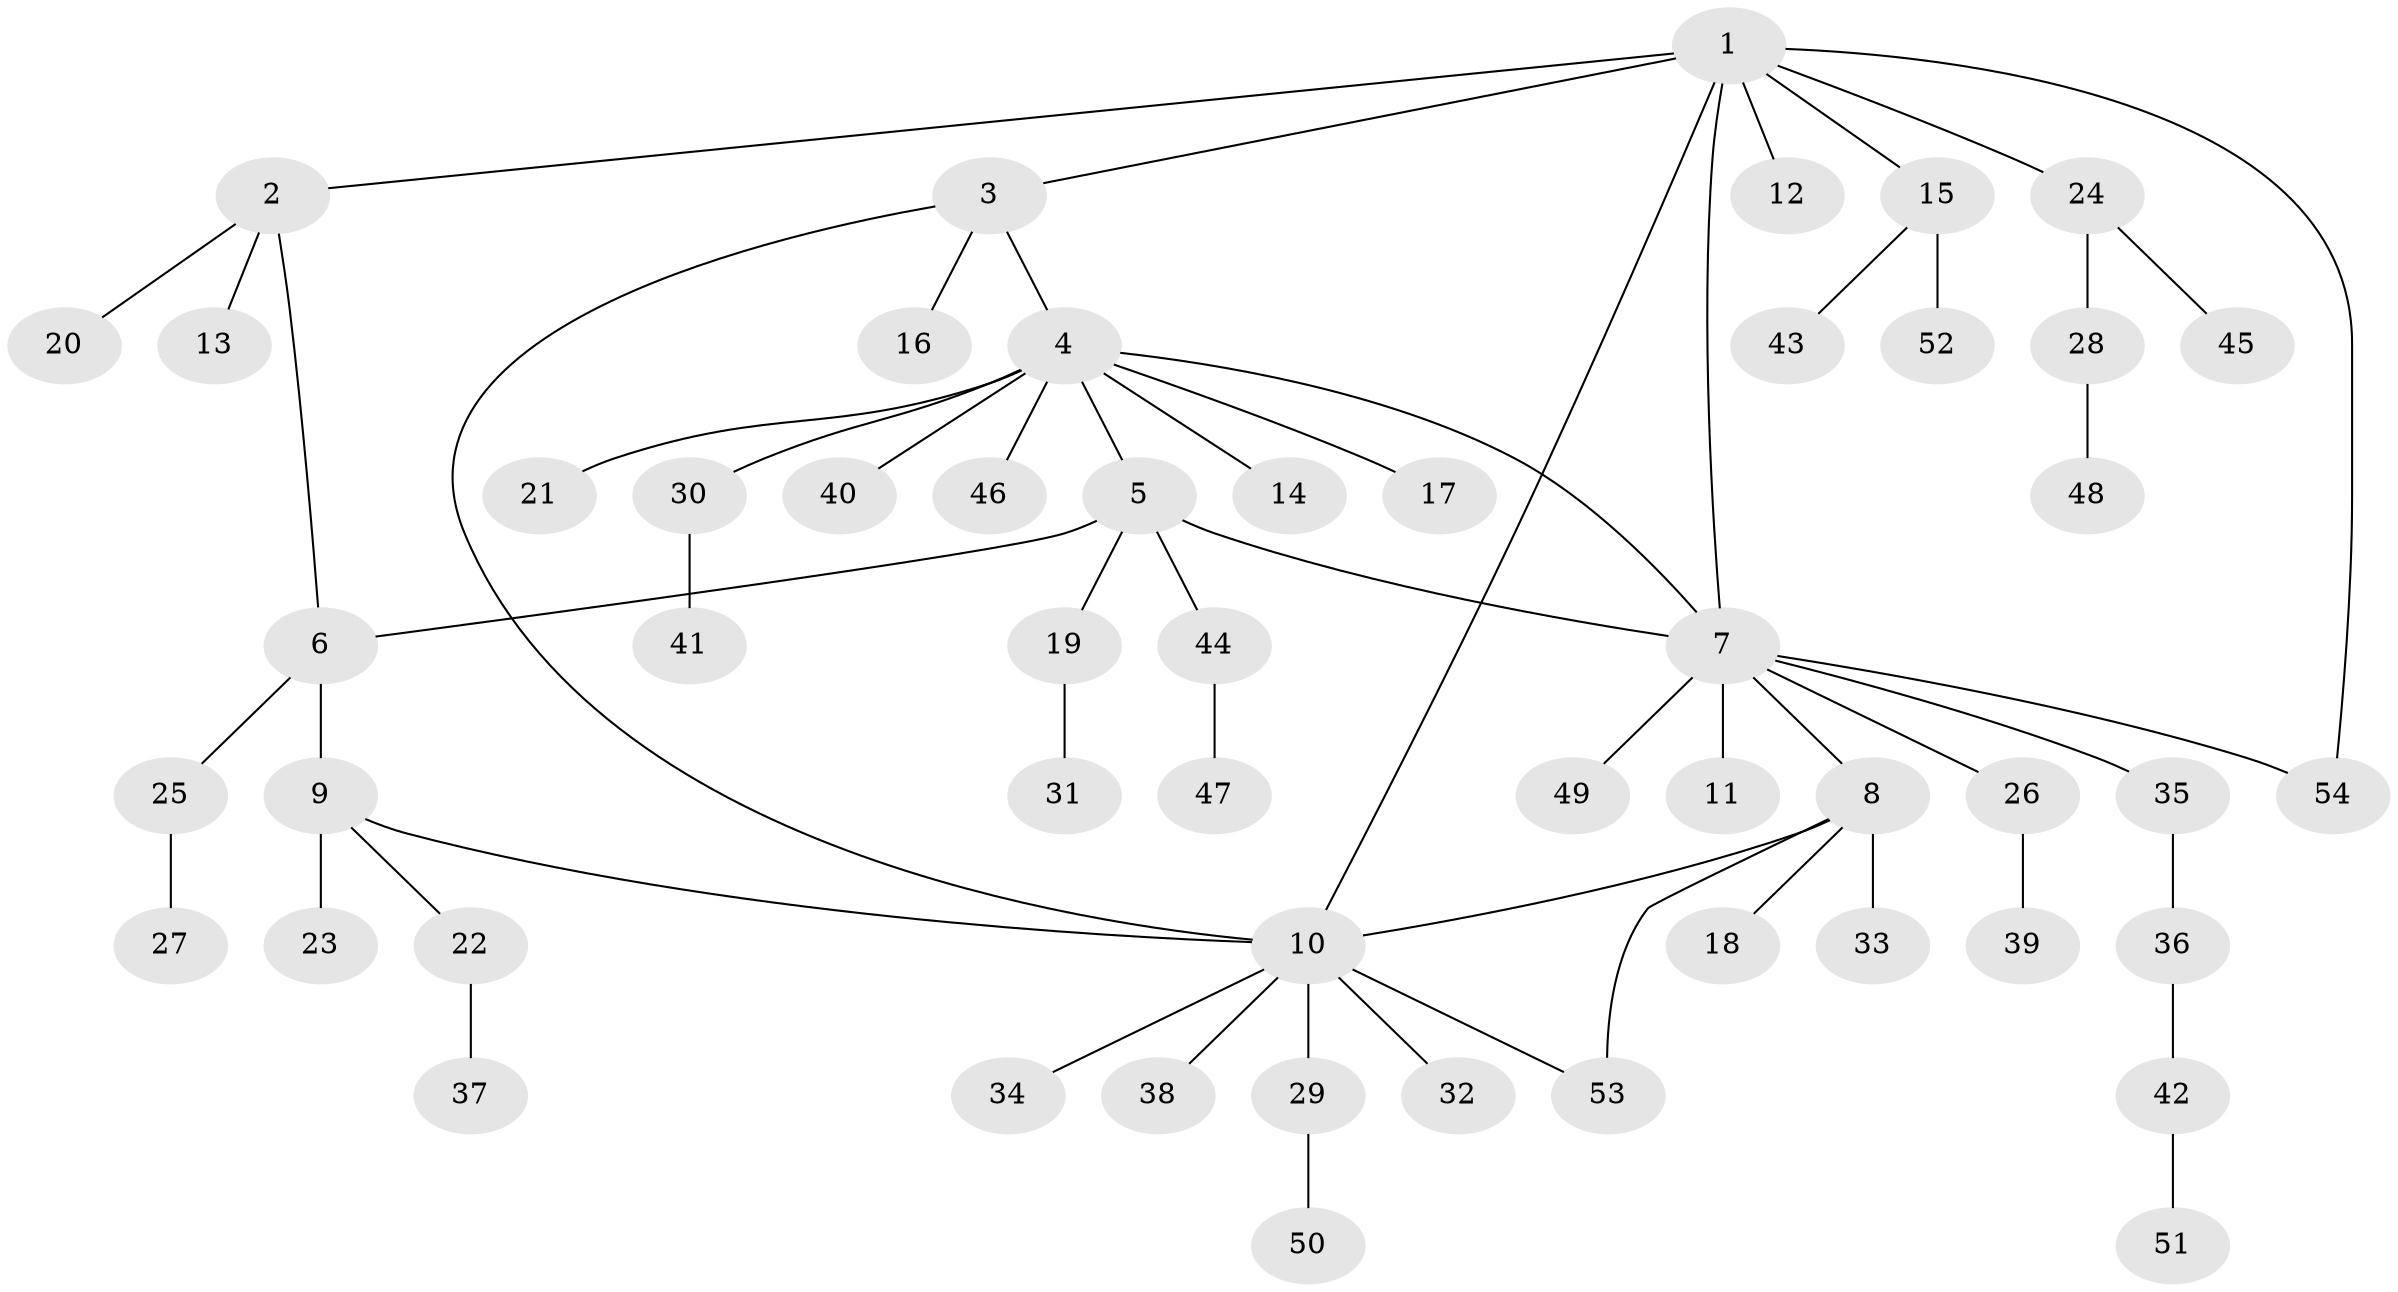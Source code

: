// coarse degree distribution, {9: 0.025, 6: 0.025, 4: 0.05, 8: 0.05, 5: 0.025, 11: 0.025, 1: 0.675, 2: 0.125}
// Generated by graph-tools (version 1.1) at 2025/42/03/06/25 10:42:12]
// undirected, 54 vertices, 61 edges
graph export_dot {
graph [start="1"]
  node [color=gray90,style=filled];
  1;
  2;
  3;
  4;
  5;
  6;
  7;
  8;
  9;
  10;
  11;
  12;
  13;
  14;
  15;
  16;
  17;
  18;
  19;
  20;
  21;
  22;
  23;
  24;
  25;
  26;
  27;
  28;
  29;
  30;
  31;
  32;
  33;
  34;
  35;
  36;
  37;
  38;
  39;
  40;
  41;
  42;
  43;
  44;
  45;
  46;
  47;
  48;
  49;
  50;
  51;
  52;
  53;
  54;
  1 -- 2;
  1 -- 3;
  1 -- 7;
  1 -- 10;
  1 -- 12;
  1 -- 15;
  1 -- 24;
  1 -- 54;
  2 -- 6;
  2 -- 13;
  2 -- 20;
  3 -- 4;
  3 -- 10;
  3 -- 16;
  4 -- 5;
  4 -- 7;
  4 -- 14;
  4 -- 17;
  4 -- 21;
  4 -- 30;
  4 -- 40;
  4 -- 46;
  5 -- 6;
  5 -- 7;
  5 -- 19;
  5 -- 44;
  6 -- 9;
  6 -- 25;
  7 -- 8;
  7 -- 11;
  7 -- 26;
  7 -- 35;
  7 -- 49;
  7 -- 54;
  8 -- 10;
  8 -- 18;
  8 -- 33;
  8 -- 53;
  9 -- 10;
  9 -- 22;
  9 -- 23;
  10 -- 29;
  10 -- 32;
  10 -- 34;
  10 -- 38;
  10 -- 53;
  15 -- 43;
  15 -- 52;
  19 -- 31;
  22 -- 37;
  24 -- 28;
  24 -- 45;
  25 -- 27;
  26 -- 39;
  28 -- 48;
  29 -- 50;
  30 -- 41;
  35 -- 36;
  36 -- 42;
  42 -- 51;
  44 -- 47;
}
